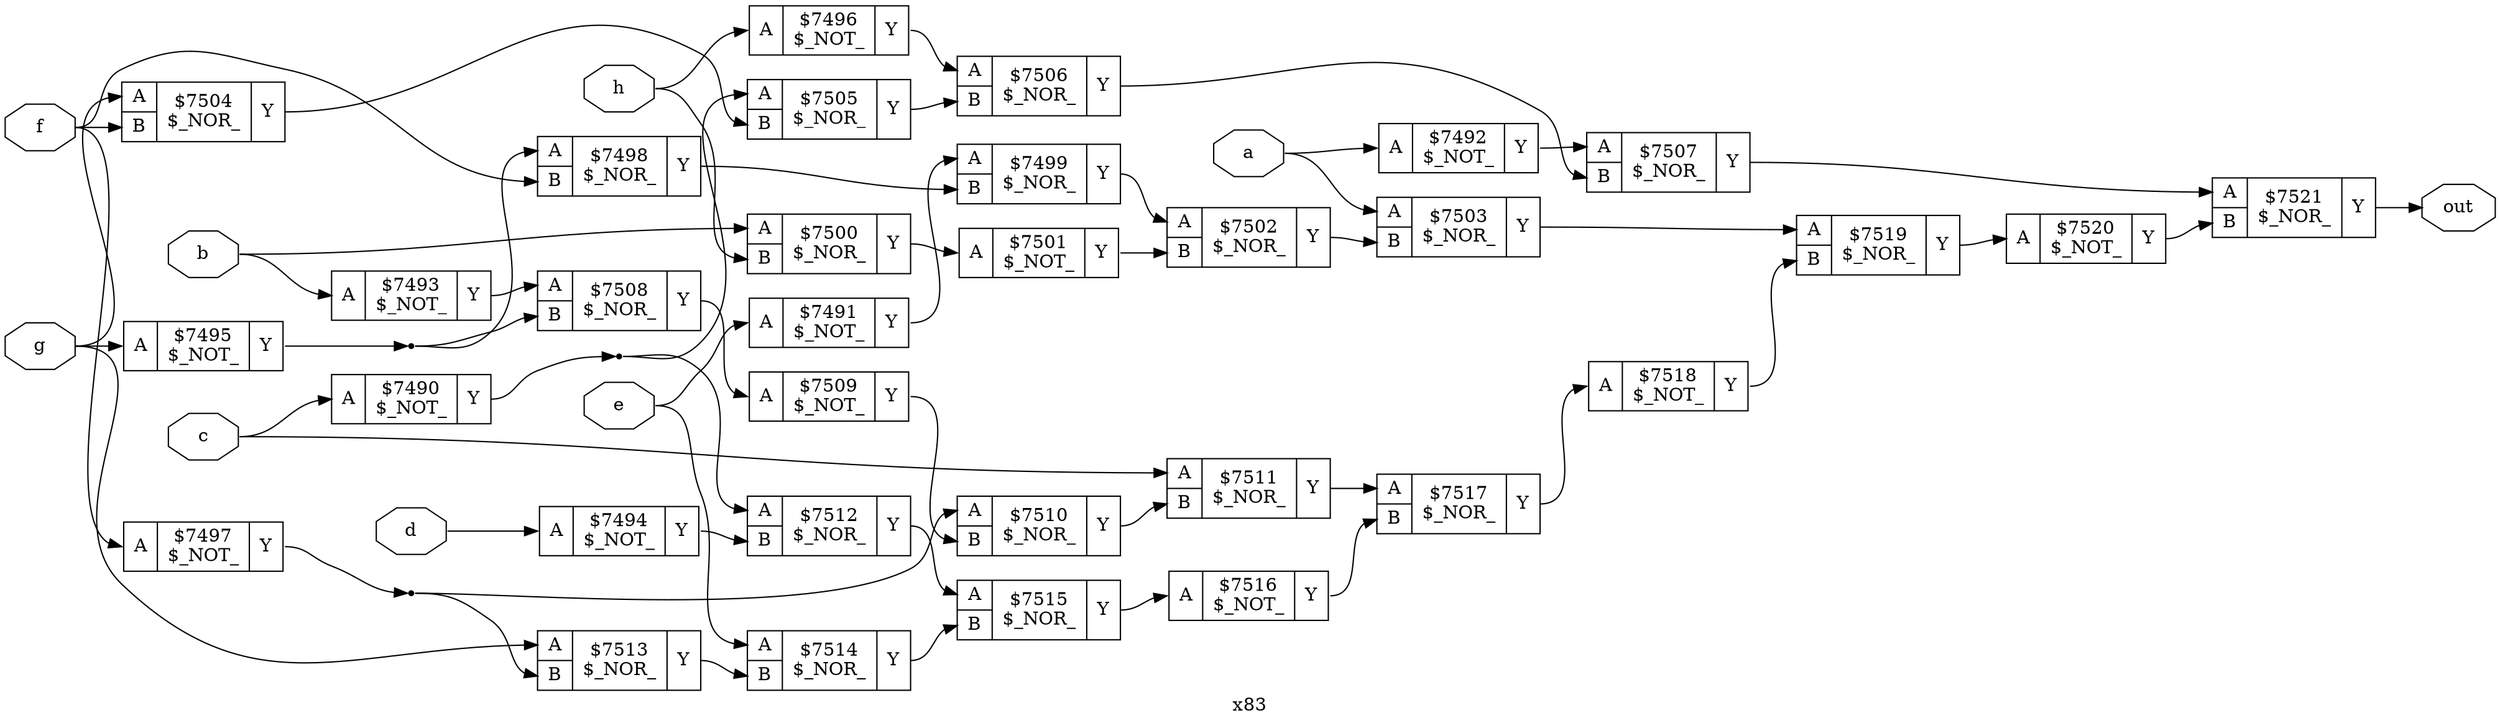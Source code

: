 digraph "x83" {
label="x83";
rankdir="LR";
remincross=true;
n32 [ shape=octagon, label="a", color="black", fontcolor="black" ];
n33 [ shape=octagon, label="b", color="black", fontcolor="black" ];
n34 [ shape=octagon, label="c", color="black", fontcolor="black" ];
n35 [ shape=octagon, label="d", color="black", fontcolor="black" ];
n36 [ shape=octagon, label="e", color="black", fontcolor="black" ];
n37 [ shape=octagon, label="f", color="black", fontcolor="black" ];
n38 [ shape=octagon, label="g", color="black", fontcolor="black" ];
n39 [ shape=octagon, label="h", color="black", fontcolor="black" ];
n40 [ shape=octagon, label="out", color="black", fontcolor="black" ];
c43 [ shape=record, label="{{<p41> A}|$7490\n$_NOT_|{<p42> Y}}" ];
c44 [ shape=record, label="{{<p41> A}|$7491\n$_NOT_|{<p42> Y}}" ];
c45 [ shape=record, label="{{<p41> A}|$7492\n$_NOT_|{<p42> Y}}" ];
c46 [ shape=record, label="{{<p41> A}|$7493\n$_NOT_|{<p42> Y}}" ];
c47 [ shape=record, label="{{<p41> A}|$7494\n$_NOT_|{<p42> Y}}" ];
c48 [ shape=record, label="{{<p41> A}|$7495\n$_NOT_|{<p42> Y}}" ];
c49 [ shape=record, label="{{<p41> A}|$7496\n$_NOT_|{<p42> Y}}" ];
c50 [ shape=record, label="{{<p41> A}|$7497\n$_NOT_|{<p42> Y}}" ];
c52 [ shape=record, label="{{<p41> A|<p51> B}|$7498\n$_NOR_|{<p42> Y}}" ];
c53 [ shape=record, label="{{<p41> A|<p51> B}|$7499\n$_NOR_|{<p42> Y}}" ];
c54 [ shape=record, label="{{<p41> A|<p51> B}|$7500\n$_NOR_|{<p42> Y}}" ];
c55 [ shape=record, label="{{<p41> A}|$7501\n$_NOT_|{<p42> Y}}" ];
c56 [ shape=record, label="{{<p41> A|<p51> B}|$7502\n$_NOR_|{<p42> Y}}" ];
c57 [ shape=record, label="{{<p41> A|<p51> B}|$7503\n$_NOR_|{<p42> Y}}" ];
c58 [ shape=record, label="{{<p41> A|<p51> B}|$7504\n$_NOR_|{<p42> Y}}" ];
c59 [ shape=record, label="{{<p41> A|<p51> B}|$7505\n$_NOR_|{<p42> Y}}" ];
c60 [ shape=record, label="{{<p41> A|<p51> B}|$7506\n$_NOR_|{<p42> Y}}" ];
c61 [ shape=record, label="{{<p41> A|<p51> B}|$7507\n$_NOR_|{<p42> Y}}" ];
c62 [ shape=record, label="{{<p41> A|<p51> B}|$7508\n$_NOR_|{<p42> Y}}" ];
c63 [ shape=record, label="{{<p41> A}|$7509\n$_NOT_|{<p42> Y}}" ];
c64 [ shape=record, label="{{<p41> A|<p51> B}|$7510\n$_NOR_|{<p42> Y}}" ];
c65 [ shape=record, label="{{<p41> A|<p51> B}|$7511\n$_NOR_|{<p42> Y}}" ];
c66 [ shape=record, label="{{<p41> A|<p51> B}|$7512\n$_NOR_|{<p42> Y}}" ];
c67 [ shape=record, label="{{<p41> A|<p51> B}|$7513\n$_NOR_|{<p42> Y}}" ];
c68 [ shape=record, label="{{<p41> A|<p51> B}|$7514\n$_NOR_|{<p42> Y}}" ];
c69 [ shape=record, label="{{<p41> A|<p51> B}|$7515\n$_NOR_|{<p42> Y}}" ];
c70 [ shape=record, label="{{<p41> A}|$7516\n$_NOT_|{<p42> Y}}" ];
c71 [ shape=record, label="{{<p41> A|<p51> B}|$7517\n$_NOR_|{<p42> Y}}" ];
c72 [ shape=record, label="{{<p41> A}|$7518\n$_NOT_|{<p42> Y}}" ];
c73 [ shape=record, label="{{<p41> A|<p51> B}|$7519\n$_NOR_|{<p42> Y}}" ];
c74 [ shape=record, label="{{<p41> A}|$7520\n$_NOT_|{<p42> Y}}" ];
c75 [ shape=record, label="{{<p41> A|<p51> B}|$7521\n$_NOR_|{<p42> Y}}" ];
n1 [ shape=point ];
c43:p42:e -> n1:w [color="black", label=""];
n1:e -> c59:p41:w [color="black", label=""];
n1:e -> c66:p41:w [color="black", label=""];
c53:p42:e -> c56:p41:w [color="black", label=""];
c54:p42:e -> c55:p41:w [color="black", label=""];
c55:p42:e -> c56:p51:w [color="black", label=""];
c56:p42:e -> c57:p51:w [color="black", label=""];
c57:p42:e -> c73:p41:w [color="black", label=""];
c58:p42:e -> c59:p51:w [color="black", label=""];
c59:p42:e -> c60:p51:w [color="black", label=""];
c60:p42:e -> c61:p51:w [color="black", label=""];
c61:p42:e -> c75:p41:w [color="black", label=""];
c62:p42:e -> c63:p41:w [color="black", label=""];
c44:p42:e -> c53:p41:w [color="black", label=""];
c63:p42:e -> c64:p51:w [color="black", label=""];
c64:p42:e -> c65:p51:w [color="black", label=""];
c65:p42:e -> c71:p41:w [color="black", label=""];
c66:p42:e -> c69:p41:w [color="black", label=""];
c67:p42:e -> c68:p51:w [color="black", label=""];
c68:p42:e -> c69:p51:w [color="black", label=""];
c69:p42:e -> c70:p41:w [color="black", label=""];
c70:p42:e -> c71:p51:w [color="black", label=""];
c71:p42:e -> c72:p41:w [color="black", label=""];
c72:p42:e -> c73:p51:w [color="black", label=""];
c45:p42:e -> c61:p41:w [color="black", label=""];
c73:p42:e -> c74:p41:w [color="black", label=""];
c74:p42:e -> c75:p51:w [color="black", label=""];
n32:e -> c45:p41:w [color="black", label=""];
n32:e -> c57:p41:w [color="black", label=""];
n33:e -> c46:p41:w [color="black", label=""];
n33:e -> c54:p41:w [color="black", label=""];
n34:e -> c43:p41:w [color="black", label=""];
n34:e -> c65:p41:w [color="black", label=""];
n35:e -> c47:p41:w [color="black", label=""];
n36:e -> c44:p41:w [color="black", label=""];
n36:e -> c68:p41:w [color="black", label=""];
n37:e -> c50:p41:w [color="black", label=""];
n37:e -> c52:p51:w [color="black", label=""];
n37:e -> c58:p51:w [color="black", label=""];
n38:e -> c48:p41:w [color="black", label=""];
n38:e -> c58:p41:w [color="black", label=""];
n38:e -> c67:p41:w [color="black", label=""];
n39:e -> c49:p41:w [color="black", label=""];
n39:e -> c54:p51:w [color="black", label=""];
c46:p42:e -> c62:p41:w [color="black", label=""];
c75:p42:e -> n40:w [color="black", label=""];
c47:p42:e -> c66:p51:w [color="black", label=""];
n6 [ shape=point ];
c48:p42:e -> n6:w [color="black", label=""];
n6:e -> c52:p41:w [color="black", label=""];
n6:e -> c62:p51:w [color="black", label=""];
c49:p42:e -> c60:p41:w [color="black", label=""];
n8 [ shape=point ];
c50:p42:e -> n8:w [color="black", label=""];
n8:e -> c64:p41:w [color="black", label=""];
n8:e -> c67:p51:w [color="black", label=""];
c52:p42:e -> c53:p51:w [color="black", label=""];
}
